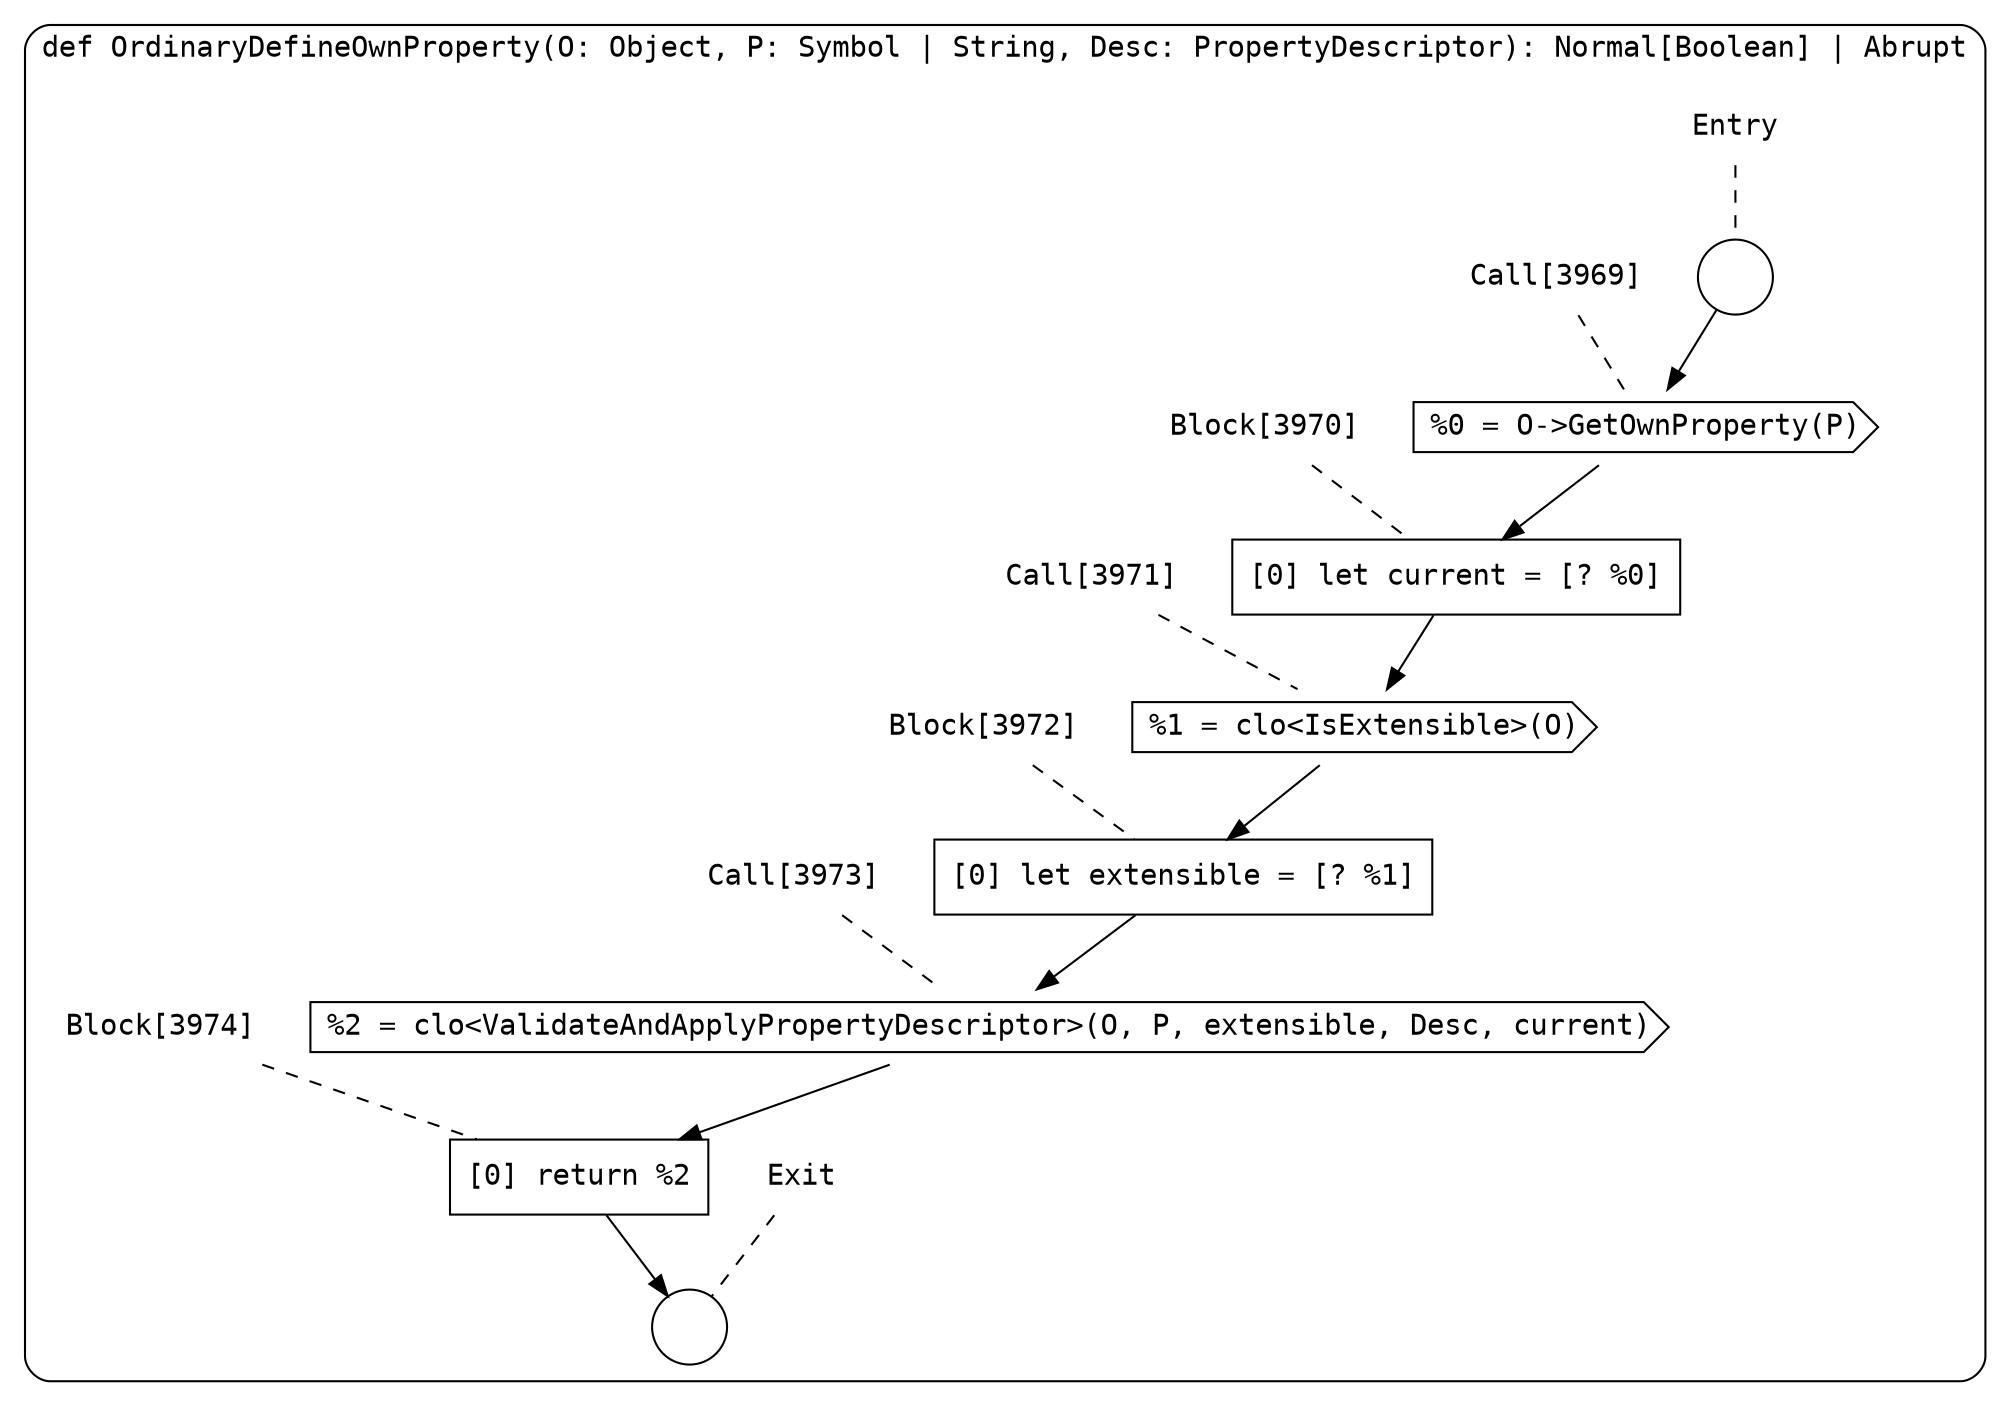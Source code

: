 digraph {
  graph [fontname = "Consolas"]
  node [fontname = "Consolas"]
  edge [fontname = "Consolas"]
  subgraph cluster1058 {
    label = "def OrdinaryDefineOwnProperty(O: Object, P: Symbol | String, Desc: PropertyDescriptor): Normal[Boolean] | Abrupt"
    style = rounded
    cluster1058_entry_name [shape=none, label=<<font color="black">Entry</font>>]
    cluster1058_entry_name -> cluster1058_entry [arrowhead=none, color="black", style=dashed]
    cluster1058_entry [shape=circle label=" " color="black" fillcolor="white" style=filled]
    cluster1058_entry -> node3969 [color="black"]
    cluster1058_exit_name [shape=none, label=<<font color="black">Exit</font>>]
    cluster1058_exit_name -> cluster1058_exit [arrowhead=none, color="black", style=dashed]
    cluster1058_exit [shape=circle label=" " color="black" fillcolor="white" style=filled]
    node3969_name [shape=none, label=<<font color="black">Call[3969]</font>>]
    node3969_name -> node3969 [arrowhead=none, color="black", style=dashed]
    node3969 [shape=cds, label=<<font color="black">%0 = O-&gt;GetOwnProperty(P)</font>> color="black" fillcolor="white", style=filled]
    node3969 -> node3970 [color="black"]
    node3970_name [shape=none, label=<<font color="black">Block[3970]</font>>]
    node3970_name -> node3970 [arrowhead=none, color="black", style=dashed]
    node3970 [shape=box, label=<<font color="black">[0] let current = [? %0]<BR ALIGN="LEFT"/></font>> color="black" fillcolor="white", style=filled]
    node3970 -> node3971 [color="black"]
    node3971_name [shape=none, label=<<font color="black">Call[3971]</font>>]
    node3971_name -> node3971 [arrowhead=none, color="black", style=dashed]
    node3971 [shape=cds, label=<<font color="black">%1 = clo&lt;IsExtensible&gt;(O)</font>> color="black" fillcolor="white", style=filled]
    node3971 -> node3972 [color="black"]
    node3972_name [shape=none, label=<<font color="black">Block[3972]</font>>]
    node3972_name -> node3972 [arrowhead=none, color="black", style=dashed]
    node3972 [shape=box, label=<<font color="black">[0] let extensible = [? %1]<BR ALIGN="LEFT"/></font>> color="black" fillcolor="white", style=filled]
    node3972 -> node3973 [color="black"]
    node3973_name [shape=none, label=<<font color="black">Call[3973]</font>>]
    node3973_name -> node3973 [arrowhead=none, color="black", style=dashed]
    node3973 [shape=cds, label=<<font color="black">%2 = clo&lt;ValidateAndApplyPropertyDescriptor&gt;(O, P, extensible, Desc, current)</font>> color="black" fillcolor="white", style=filled]
    node3973 -> node3974 [color="black"]
    node3974_name [shape=none, label=<<font color="black">Block[3974]</font>>]
    node3974_name -> node3974 [arrowhead=none, color="black", style=dashed]
    node3974 [shape=box, label=<<font color="black">[0] return %2<BR ALIGN="LEFT"/></font>> color="black" fillcolor="white", style=filled]
    node3974 -> cluster1058_exit [color="black"]
  }
}